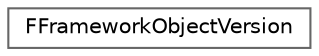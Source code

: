 digraph "Graphical Class Hierarchy"
{
 // INTERACTIVE_SVG=YES
 // LATEX_PDF_SIZE
  bgcolor="transparent";
  edge [fontname=Helvetica,fontsize=10,labelfontname=Helvetica,labelfontsize=10];
  node [fontname=Helvetica,fontsize=10,shape=box,height=0.2,width=0.4];
  rankdir="LR";
  Node0 [id="Node000000",label="FFrameworkObjectVersion",height=0.2,width=0.4,color="grey40", fillcolor="white", style="filled",URL="$d6/d25/structFFrameworkObjectVersion.html",tooltip=" "];
}
